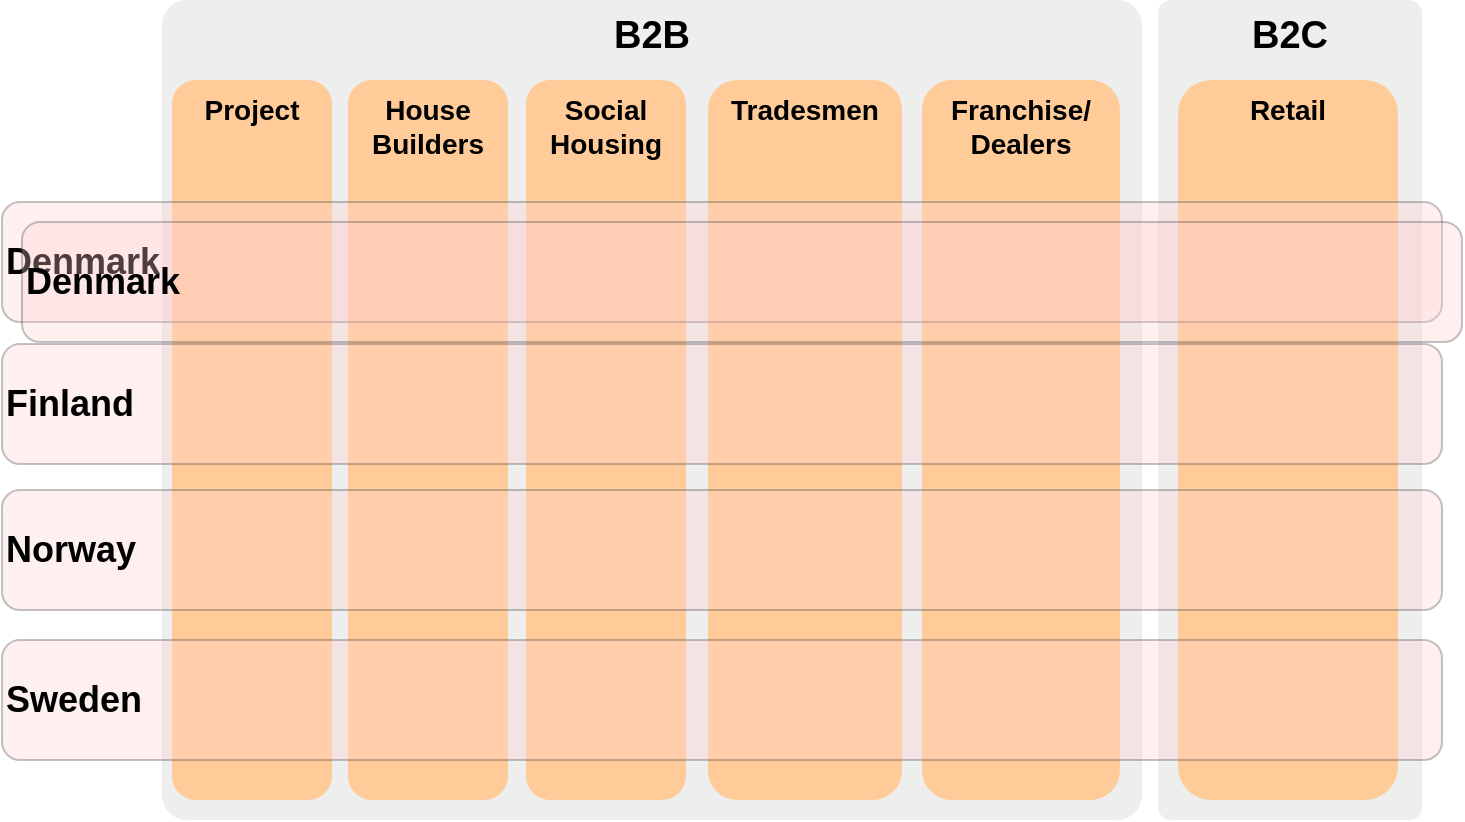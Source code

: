 <mxfile version="12.3.3" type="github" pages="6">
  <diagram id="ZAqHVKBO3mxk9_R7XnRH" name="Segments by Country">
    <mxGraphModel dx="1449" dy="629" grid="1" gridSize="10" guides="1" tooltips="1" connect="1" arrows="1" fold="1" page="1" pageScale="1" pageWidth="827" pageHeight="1169" math="0" shadow="0">
      <root>
        <mxCell id="0"/>
        <mxCell id="1" parent="0"/>
        <mxCell id="C-BNwN-aX1knpNmEbtPw-8" value="&lt;b&gt;&lt;font style=&quot;font-size: 19px&quot;&gt;B2C&lt;/font&gt;&lt;/b&gt;" style="rounded=1;whiteSpace=wrap;html=1;verticalAlign=top;fillColor=#eeeeee;strokeColor=none;glass=0;comic=0;perimeterSpacing=3;arcSize=5;" parent="1" vertex="1">
          <mxGeometry x="578" y="40" width="132" height="410" as="geometry"/>
        </mxCell>
        <mxCell id="h3p3pEocYEC31KhZvrrD-1" value="&lt;b&gt;&lt;font style=&quot;font-size: 19px&quot;&gt;B2B&lt;/font&gt;&lt;/b&gt;" style="rounded=1;whiteSpace=wrap;html=1;verticalAlign=top;fillColor=#eeeeee;strokeColor=none;glass=0;comic=0;perimeterSpacing=3;arcSize=3;" parent="1" vertex="1">
          <mxGeometry x="80" y="40" width="490" height="410" as="geometry"/>
        </mxCell>
        <mxCell id="h3p3pEocYEC31KhZvrrD-3" value="&lt;font style=&quot;font-size: 14px&quot;&gt;Project&lt;/font&gt;" style="rounded=1;whiteSpace=wrap;html=1;fillColor=#ffcc99;strokeColor=none;verticalAlign=top;fontStyle=1" parent="1" vertex="1">
          <mxGeometry x="85" y="80" width="80" height="360" as="geometry"/>
        </mxCell>
        <mxCell id="C-BNwN-aX1knpNmEbtPw-9" value="&lt;font style=&quot;font-size: 14px&quot;&gt;House Builders&lt;/font&gt;" style="rounded=1;whiteSpace=wrap;html=1;fillColor=#ffcc99;strokeColor=none;verticalAlign=top;fontStyle=1" parent="1" vertex="1">
          <mxGeometry x="173" y="80" width="80" height="360" as="geometry"/>
        </mxCell>
        <mxCell id="C-BNwN-aX1knpNmEbtPw-10" value="&lt;font style=&quot;font-size: 14px&quot;&gt;Social Housing&lt;/font&gt;" style="rounded=1;whiteSpace=wrap;html=1;fillColor=#ffcc99;strokeColor=none;verticalAlign=top;fontStyle=1" parent="1" vertex="1">
          <mxGeometry x="262" y="80" width="80" height="360" as="geometry"/>
        </mxCell>
        <mxCell id="C-BNwN-aX1knpNmEbtPw-11" value="&lt;font style=&quot;font-size: 14px&quot;&gt;Tradesmen&lt;/font&gt;" style="rounded=1;whiteSpace=wrap;html=1;fillColor=#ffcc99;strokeColor=none;verticalAlign=top;fontStyle=1" parent="1" vertex="1">
          <mxGeometry x="353" y="80" width="97" height="360" as="geometry"/>
        </mxCell>
        <mxCell id="C-BNwN-aX1knpNmEbtPw-12" value="&lt;font style=&quot;font-size: 14px&quot;&gt;Franchise/&lt;br&gt;Dealers&lt;br&gt;&lt;/font&gt;" style="rounded=1;whiteSpace=wrap;html=1;fillColor=#ffcc99;strokeColor=none;verticalAlign=top;fontStyle=1" parent="1" vertex="1">
          <mxGeometry x="460" y="80" width="99" height="360" as="geometry"/>
        </mxCell>
        <mxCell id="C-BNwN-aX1knpNmEbtPw-13" value="&lt;font style=&quot;font-size: 14px&quot;&gt;Retail&lt;/font&gt;" style="rounded=1;whiteSpace=wrap;html=1;fillColor=#ffcc99;strokeColor=none;verticalAlign=top;fontStyle=1" parent="1" vertex="1">
          <mxGeometry x="588" y="80" width="110" height="360" as="geometry"/>
        </mxCell>
        <mxCell id="C-BNwN-aX1knpNmEbtPw-3" value="&lt;font style=&quot;font-size: 18px&quot;&gt;Denmark&lt;/font&gt;" style="rounded=1;whiteSpace=wrap;html=1;align=left;fillColor=#ffcccc;strokeColor=#36393d;opacity=30;fontStyle=1" parent="1" vertex="1">
          <mxGeometry y="141" width="720" height="60" as="geometry"/>
        </mxCell>
        <mxCell id="C-BNwN-aX1knpNmEbtPw-14" value="&lt;font style=&quot;font-size: 18px&quot;&gt;Finland&lt;/font&gt;" style="rounded=1;whiteSpace=wrap;html=1;align=left;fillColor=#ffcccc;strokeColor=#36393d;opacity=30;fontStyle=1" parent="1" vertex="1">
          <mxGeometry y="212" width="720" height="60" as="geometry"/>
        </mxCell>
        <mxCell id="C-BNwN-aX1knpNmEbtPw-15" value="&lt;font style=&quot;font-size: 18px&quot;&gt;Norway&lt;/font&gt;" style="rounded=1;whiteSpace=wrap;html=1;align=left;fillColor=#ffcccc;strokeColor=#36393d;opacity=30;fontStyle=1" parent="1" vertex="1">
          <mxGeometry y="285" width="720" height="60" as="geometry"/>
        </mxCell>
        <mxCell id="C-BNwN-aX1knpNmEbtPw-16" value="&lt;font style=&quot;font-size: 18px&quot;&gt;Sweden&lt;/font&gt;" style="rounded=1;whiteSpace=wrap;html=1;align=left;fillColor=#ffcccc;strokeColor=#36393d;opacity=30;fontStyle=1" parent="1" vertex="1">
          <mxGeometry y="360" width="720" height="60" as="geometry"/>
        </mxCell>
        <mxCell id="C-BNwN-aX1knpNmEbtPw-20" value="" style="shape=image;html=1;verticalAlign=top;verticalLabelPosition=bottom;labelBackgroundColor=#ffffff;imageAspect=0;aspect=fixed;image=https://cdn0.iconfinder.com/data/icons/free-daily-icon-set/512/Tick-128.png;glass=0;comic=0;opacity=70;align=left;" parent="1" vertex="1">
          <mxGeometry x="99.5" y="144.5" width="51" height="51" as="geometry"/>
        </mxCell>
        <mxCell id="C-BNwN-aX1knpNmEbtPw-21" value="" style="shape=image;html=1;verticalAlign=top;verticalLabelPosition=bottom;labelBackgroundColor=#ffffff;imageAspect=0;aspect=fixed;image=https://cdn0.iconfinder.com/data/icons/free-daily-icon-set/512/Tick-128.png;glass=0;comic=0;opacity=70;align=left;" parent="1" vertex="1">
          <mxGeometry x="187" y="144.5" width="51" height="51" as="geometry"/>
        </mxCell>
        <mxCell id="C-BNwN-aX1knpNmEbtPw-22" value="" style="shape=image;html=1;verticalAlign=top;verticalLabelPosition=bottom;labelBackgroundColor=#ffffff;imageAspect=0;aspect=fixed;image=https://cdn0.iconfinder.com/data/icons/free-daily-icon-set/512/Tick-128.png;glass=0;comic=0;opacity=70;align=left;" parent="1" vertex="1">
          <mxGeometry x="276.5" y="144.5" width="51" height="51" as="geometry"/>
        </mxCell>
        <mxCell id="C-BNwN-aX1knpNmEbtPw-23" value="" style="shape=image;html=1;verticalAlign=top;verticalLabelPosition=bottom;labelBackgroundColor=#ffffff;imageAspect=0;aspect=fixed;image=https://cdn0.iconfinder.com/data/icons/free-daily-icon-set/512/Tick-128.png;glass=0;comic=0;opacity=70;align=left;" parent="1" vertex="1">
          <mxGeometry x="372.5" y="144.5" width="51" height="51" as="geometry"/>
        </mxCell>
        <mxCell id="C-BNwN-aX1knpNmEbtPw-24" value="" style="shape=image;html=1;verticalAlign=top;verticalLabelPosition=bottom;labelBackgroundColor=#ffffff;imageAspect=0;aspect=fixed;image=https://cdn0.iconfinder.com/data/icons/free-daily-icon-set/512/Tick-128.png;glass=0;comic=0;opacity=70;align=left;" parent="1" vertex="1">
          <mxGeometry x="478.5" y="144.5" width="51" height="51" as="geometry"/>
        </mxCell>
        <mxCell id="C-BNwN-aX1knpNmEbtPw-25" value="" style="shape=image;html=1;verticalAlign=top;verticalLabelPosition=bottom;labelBackgroundColor=#ffffff;imageAspect=0;aspect=fixed;image=https://cdn0.iconfinder.com/data/icons/free-daily-icon-set/512/Tick-128.png;glass=0;comic=0;opacity=70;align=left;" parent="1" vertex="1">
          <mxGeometry x="617.5" y="144.5" width="51" height="51" as="geometry"/>
        </mxCell>
        <mxCell id="C-BNwN-aX1knpNmEbtPw-27" value="" style="shape=image;html=1;verticalAlign=top;verticalLabelPosition=bottom;labelBackgroundColor=#ffffff;imageAspect=0;aspect=fixed;image=https://cdn0.iconfinder.com/data/icons/free-daily-icon-set/512/Tick-128.png;glass=0;comic=0;opacity=70;align=left;" parent="1" vertex="1">
          <mxGeometry x="99.5" y="215" width="51" height="51" as="geometry"/>
        </mxCell>
        <mxCell id="C-BNwN-aX1knpNmEbtPw-33" value="" style="shape=image;html=1;verticalAlign=top;verticalLabelPosition=bottom;labelBackgroundColor=#ffffff;imageAspect=0;aspect=fixed;image=https://cdn0.iconfinder.com/data/icons/feather/96/circle-cross-128.png;glass=0;comic=0;opacity=70;align=left;" parent="1" vertex="1">
          <mxGeometry x="277.5" y="288.5" width="49" height="49" as="geometry"/>
        </mxCell>
        <mxCell id="C-BNwN-aX1knpNmEbtPw-34" value="" style="shape=image;html=1;verticalAlign=top;verticalLabelPosition=bottom;labelBackgroundColor=#ffffff;imageAspect=0;aspect=fixed;image=https://cdn0.iconfinder.com/data/icons/feather/96/circle-cross-128.png;glass=0;comic=0;opacity=70;align=left;" parent="1" vertex="1">
          <mxGeometry x="373.5" y="288.5" width="49" height="49" as="geometry"/>
        </mxCell>
        <mxCell id="C-BNwN-aX1knpNmEbtPw-35" value="" style="shape=image;html=1;verticalAlign=top;verticalLabelPosition=bottom;labelBackgroundColor=#ffffff;imageAspect=0;aspect=fixed;image=https://cdn0.iconfinder.com/data/icons/free-daily-icon-set/512/Tick-128.png;glass=0;comic=0;opacity=70;align=left;" parent="1" vertex="1">
          <mxGeometry x="478.5" y="287.5" width="51" height="51" as="geometry"/>
        </mxCell>
        <mxCell id="C-BNwN-aX1knpNmEbtPw-36" value="" style="shape=image;html=1;verticalAlign=top;verticalLabelPosition=bottom;labelBackgroundColor=#ffffff;imageAspect=0;aspect=fixed;image=https://cdn0.iconfinder.com/data/icons/feather/96/circle-cross-128.png;glass=0;comic=0;opacity=70;align=left;" parent="1" vertex="1">
          <mxGeometry x="618.5" y="288.5" width="49" height="49" as="geometry"/>
        </mxCell>
        <mxCell id="C-BNwN-aX1knpNmEbtPw-37" value="" style="shape=image;html=1;verticalAlign=top;verticalLabelPosition=bottom;labelBackgroundColor=#ffffff;imageAspect=0;aspect=fixed;image=https://cdn0.iconfinder.com/data/icons/free-daily-icon-set/512/Tick-128.png;glass=0;comic=0;opacity=70;align=left;" parent="1" vertex="1">
          <mxGeometry x="99.5" y="369" width="51" height="51" as="geometry"/>
        </mxCell>
        <mxCell id="C-BNwN-aX1knpNmEbtPw-38" value="" style="shape=image;html=1;verticalAlign=top;verticalLabelPosition=bottom;labelBackgroundColor=#ffffff;imageAspect=0;aspect=fixed;image=https://cdn0.iconfinder.com/data/icons/free-daily-icon-set/512/Tick-128.png;glass=0;comic=0;opacity=70;align=left;" parent="1" vertex="1">
          <mxGeometry x="187" y="369" width="51" height="51" as="geometry"/>
        </mxCell>
        <mxCell id="C-BNwN-aX1knpNmEbtPw-40" value="" style="shape=image;html=1;verticalAlign=top;verticalLabelPosition=bottom;labelBackgroundColor=#ffffff;imageAspect=0;aspect=fixed;image=https://cdn0.iconfinder.com/data/icons/feather/96/circle-cross-128.png;glass=0;comic=0;opacity=70;align=left;" parent="1" vertex="1">
          <mxGeometry x="277.5" y="370" width="49" height="49" as="geometry"/>
        </mxCell>
        <mxCell id="C-BNwN-aX1knpNmEbtPw-42" value="" style="shape=image;html=1;verticalAlign=top;verticalLabelPosition=bottom;labelBackgroundColor=#ffffff;imageAspect=0;aspect=fixed;image=https://cdn0.iconfinder.com/data/icons/free-daily-icon-set/512/Tick-128.png;glass=0;comic=0;opacity=70;align=left;" parent="1" vertex="1">
          <mxGeometry x="478.5" y="369" width="51" height="51" as="geometry"/>
        </mxCell>
        <mxCell id="C-BNwN-aX1knpNmEbtPw-43" value="" style="shape=image;html=1;verticalAlign=top;verticalLabelPosition=bottom;labelBackgroundColor=#ffffff;imageAspect=0;aspect=fixed;image=https://cdn0.iconfinder.com/data/icons/feather/96/circle-cross-128.png;glass=0;comic=0;opacity=70;align=left;" parent="1" vertex="1">
          <mxGeometry x="618.5" y="370" width="49" height="49" as="geometry"/>
        </mxCell>
        <mxCell id="5LenzFSkKdElUdlF8JKO-1" value="" style="shape=image;html=1;verticalAlign=top;verticalLabelPosition=bottom;labelBackgroundColor=#ffffff;imageAspect=0;aspect=fixed;image=https://cdn0.iconfinder.com/data/icons/free-daily-icon-set/512/Tick-128.png;glass=0;comic=0;opacity=70;align=left;" parent="1" vertex="1">
          <mxGeometry x="372.5" y="369" width="51" height="51" as="geometry"/>
        </mxCell>
        <mxCell id="AWYyIcOw-wR34jWp_eGs-1" value="" style="shape=image;html=1;verticalAlign=top;verticalLabelPosition=bottom;labelBackgroundColor=#ffffff;imageAspect=0;aspect=fixed;image=https://cdn0.iconfinder.com/data/icons/feather/96/circle-cross-128.png;glass=0;comic=0;opacity=70;align=left;" parent="1" vertex="1">
          <mxGeometry x="187" y="290.5" width="49" height="49" as="geometry"/>
        </mxCell>
        <mxCell id="AWYyIcOw-wR34jWp_eGs-2" value="" style="shape=image;html=1;verticalAlign=top;verticalLabelPosition=bottom;labelBackgroundColor=#ffffff;imageAspect=0;aspect=fixed;image=https://cdn0.iconfinder.com/data/icons/feather/96/circle-cross-128.png;glass=0;comic=0;opacity=70;align=left;" parent="1" vertex="1">
          <mxGeometry x="99.5" y="288.5" width="49" height="49" as="geometry"/>
        </mxCell>
        <mxCell id="T1M9CIDYmbbRIdoEwLEd-1" value="" style="shape=image;html=1;verticalAlign=top;verticalLabelPosition=bottom;labelBackgroundColor=#ffffff;imageAspect=0;aspect=fixed;image=https://cdn0.iconfinder.com/data/icons/free-daily-icon-set/512/Tick-128.png;glass=0;comic=0;opacity=70;align=left;" parent="1" vertex="1">
          <mxGeometry x="187" y="215" width="51" height="51" as="geometry"/>
        </mxCell>
        <mxCell id="T1M9CIDYmbbRIdoEwLEd-2" value="" style="shape=image;html=1;verticalAlign=top;verticalLabelPosition=bottom;labelBackgroundColor=#ffffff;imageAspect=0;aspect=fixed;image=https://cdn0.iconfinder.com/data/icons/free-daily-icon-set/512/Tick-128.png;glass=0;comic=0;opacity=70;align=left;" parent="1" vertex="1">
          <mxGeometry x="274" y="215" width="51" height="51" as="geometry"/>
        </mxCell>
        <mxCell id="T1M9CIDYmbbRIdoEwLEd-3" value="" style="shape=image;html=1;verticalAlign=top;verticalLabelPosition=bottom;labelBackgroundColor=#ffffff;imageAspect=0;aspect=fixed;image=https://cdn0.iconfinder.com/data/icons/free-daily-icon-set/512/Tick-128.png;glass=0;comic=0;opacity=70;align=left;" parent="1" vertex="1">
          <mxGeometry x="373.5" y="215" width="51" height="51" as="geometry"/>
        </mxCell>
        <mxCell id="T1M9CIDYmbbRIdoEwLEd-4" value="" style="shape=image;html=1;verticalAlign=top;verticalLabelPosition=bottom;labelBackgroundColor=#ffffff;imageAspect=0;aspect=fixed;image=https://cdn0.iconfinder.com/data/icons/free-daily-icon-set/512/Tick-128.png;glass=0;comic=0;opacity=70;align=left;" parent="1" vertex="1">
          <mxGeometry x="478.5" y="215" width="51" height="51" as="geometry"/>
        </mxCell>
        <mxCell id="T1M9CIDYmbbRIdoEwLEd-5" value="" style="shape=image;html=1;verticalAlign=top;verticalLabelPosition=bottom;labelBackgroundColor=#ffffff;imageAspect=0;aspect=fixed;image=https://cdn0.iconfinder.com/data/icons/feather/96/circle-cross-128.png;glass=0;comic=0;opacity=70;align=left;" parent="1" vertex="1">
          <mxGeometry x="617.5" y="220.5" width="49" height="49" as="geometry"/>
        </mxCell>
        <mxCell id="oYhxNErCNVZNMZEcpM3x-1" value="&lt;font style=&quot;font-size: 18px&quot;&gt;Denmark&lt;/font&gt;" style="rounded=1;whiteSpace=wrap;html=1;align=left;fillColor=#ffcccc;strokeColor=#36393d;opacity=30;fontStyle=1" vertex="1" parent="1">
          <mxGeometry x="10" y="151" width="720" height="60" as="geometry"/>
        </mxCell>
      </root>
    </mxGraphModel>
  </diagram>
  <diagram name="Segments Sweden Start" id="Mj_kJf1Mj7Kjcx8gMgXE">
    <mxGraphModel dx="1449" dy="629" grid="1" gridSize="10" guides="1" tooltips="1" connect="1" arrows="1" fold="1" page="1" pageScale="1" pageWidth="827" pageHeight="1169" math="0" shadow="0">
      <root>
        <mxCell id="Bn4nens0UOqksBhGr8v3-0"/>
        <mxCell id="Bn4nens0UOqksBhGr8v3-1" parent="Bn4nens0UOqksBhGr8v3-0"/>
        <mxCell id="Bn4nens0UOqksBhGr8v3-42" value="&lt;b&gt;&lt;font style=&quot;font-size: 19px&quot;&gt;B2C&lt;/font&gt;&lt;/b&gt;" style="rounded=1;whiteSpace=wrap;html=1;verticalAlign=top;fillColor=#eeeeee;strokeColor=none;glass=0;comic=0;perimeterSpacing=3;arcSize=3;" parent="Bn4nens0UOqksBhGr8v3-1" vertex="1">
          <mxGeometry x="455" width="130" height="230" as="geometry"/>
        </mxCell>
        <mxCell id="Bn4nens0UOqksBhGr8v3-3" value="&lt;b&gt;&lt;font style=&quot;font-size: 19px&quot;&gt;B2B&lt;/font&gt;&lt;/b&gt;" style="rounded=1;whiteSpace=wrap;html=1;verticalAlign=top;fillColor=#eeeeee;strokeColor=none;glass=0;comic=0;perimeterSpacing=3;arcSize=3;" parent="Bn4nens0UOqksBhGr8v3-1" vertex="1">
          <mxGeometry x="78" width="367" height="230" as="geometry"/>
        </mxCell>
        <mxCell id="Bn4nens0UOqksBhGr8v3-8" value="&lt;font style=&quot;font-size: 14px&quot;&gt;Franchise/&lt;br&gt;Dealers&lt;br&gt;&lt;/font&gt;" style="rounded=1;whiteSpace=wrap;html=1;fillColor=#ffcc99;strokeColor=none;verticalAlign=top;fontStyle=1;arcSize=7;" parent="Bn4nens0UOqksBhGr8v3-1" vertex="1">
          <mxGeometry x="180" y="40" width="245" height="180" as="geometry"/>
        </mxCell>
        <mxCell id="Bn4nens0UOqksBhGr8v3-41" value="&lt;font style=&quot;font-size: 14px&quot;&gt;Project&lt;/font&gt;" style="rounded=1;whiteSpace=wrap;html=1;fillColor=#ffcc99;strokeColor=#000000;verticalAlign=top;fontStyle=1" parent="Bn4nens0UOqksBhGr8v3-1" vertex="1">
          <mxGeometry x="190" y="100" width="105" height="100" as="geometry"/>
        </mxCell>
        <mxCell id="Bn4nens0UOqksBhGr8v3-7" value="&lt;font style=&quot;font-size: 14px&quot;&gt;Retail&lt;/font&gt;" style="rounded=1;whiteSpace=wrap;html=1;fillColor=#ffcc99;strokeColor=none;verticalAlign=top;fontStyle=1" parent="Bn4nens0UOqksBhGr8v3-1" vertex="1">
          <mxGeometry x="472" y="40" width="97" height="180" as="geometry"/>
        </mxCell>
        <mxCell id="Bn4nens0UOqksBhGr8v3-9" value="&lt;font style=&quot;font-size: 14px&quot;&gt;Retail&lt;/font&gt;" style="rounded=1;whiteSpace=wrap;html=1;fillColor=#ffcc99;strokeColor=#000000;verticalAlign=top;fontStyle=1" parent="Bn4nens0UOqksBhGr8v3-1" vertex="1">
          <mxGeometry x="310" y="100" width="105" height="100" as="geometry"/>
        </mxCell>
        <mxCell id="Bn4nens0UOqksBhGr8v3-13" value="&lt;font style=&quot;font-size: 18px&quot;&gt;Sweden&lt;/font&gt;" style="rounded=1;whiteSpace=wrap;html=1;align=left;fillColor=#ffcccc;strokeColor=#36393d;opacity=30;fontStyle=1" parent="Bn4nens0UOqksBhGr8v3-1" vertex="1">
          <mxGeometry x="5" y="130" width="600" height="60" as="geometry"/>
        </mxCell>
        <mxCell id="Bn4nens0UOqksBhGr8v3-30" value="" style="shape=image;html=1;verticalAlign=top;verticalLabelPosition=bottom;labelBackgroundColor=#ffffff;imageAspect=0;aspect=fixed;image=https://cdn0.iconfinder.com/data/icons/free-daily-icon-set/512/Tick-128.png;glass=0;comic=0;opacity=70;align=left;" parent="Bn4nens0UOqksBhGr8v3-1" vertex="1">
          <mxGeometry x="98.5" y="139" width="51" height="51" as="geometry"/>
        </mxCell>
        <mxCell id="Bn4nens0UOqksBhGr8v3-31" value="" style="shape=image;html=1;verticalAlign=top;verticalLabelPosition=bottom;labelBackgroundColor=#ffffff;imageAspect=0;aspect=fixed;image=https://cdn0.iconfinder.com/data/icons/free-daily-icon-set/512/Tick-128.png;glass=0;comic=0;opacity=70;align=left;" parent="Bn4nens0UOqksBhGr8v3-1" vertex="1">
          <mxGeometry x="215" y="139" width="51" height="51" as="geometry"/>
        </mxCell>
        <mxCell id="piebpj3bdkJP3-VJSoIh-0" value="" style="shape=image;html=1;verticalAlign=top;verticalLabelPosition=bottom;labelBackgroundColor=#ffffff;imageAspect=0;aspect=fixed;image=https://cdn0.iconfinder.com/data/icons/feather/96/circle-cross-128.png;glass=0;comic=0;opacity=70;align=left;" parent="Bn4nens0UOqksBhGr8v3-1" vertex="1">
          <mxGeometry x="495" y="135.5" width="49" height="49" as="geometry"/>
        </mxCell>
        <mxCell id="piebpj3bdkJP3-VJSoIh-1" value="" style="shape=image;html=1;verticalAlign=top;verticalLabelPosition=bottom;labelBackgroundColor=#ffffff;imageAspect=0;aspect=fixed;image=https://cdn0.iconfinder.com/data/icons/free-daily-icon-set/512/Tick-128.png;glass=0;comic=0;opacity=70;align=left;" parent="Bn4nens0UOqksBhGr8v3-1" vertex="1">
          <mxGeometry x="335" y="135.5" width="51" height="51" as="geometry"/>
        </mxCell>
      </root>
    </mxGraphModel>
  </diagram>
  <diagram name="Theory" id="wJTO4up4Hyez7FRCAvVb">
    <mxGraphModel dx="2276" dy="629" grid="1" gridSize="10" guides="1" tooltips="1" connect="1" arrows="1" fold="1" page="1" pageScale="1" pageWidth="827" pageHeight="1169" math="0" shadow="0">
      <root>
        <mxCell id="MrvMWY2JMyBzXOgHJUQy-0"/>
        <mxCell id="MrvMWY2JMyBzXOgHJUQy-1" parent="MrvMWY2JMyBzXOgHJUQy-0"/>
        <mxCell id="MrvMWY2JMyBzXOgHJUQy-2" value="&lt;font style=&quot;font-size: 14px&quot;&gt;Drawing Tool&lt;/font&gt;" style="rounded=1;whiteSpace=wrap;html=1;fillColor=#ffcc99;strokeColor=none;verticalAlign=top;fontStyle=1" vertex="1" parent="MrvMWY2JMyBzXOgHJUQy-1">
          <mxGeometry x="340" y="120" width="250" height="190" as="geometry"/>
        </mxCell>
        <mxCell id="MrvMWY2JMyBzXOgHJUQy-3" value="&lt;font style=&quot;font-size: 14px&quot;&gt;CRM&lt;/font&gt;" style="rounded=1;whiteSpace=wrap;html=1;fillColor=#ffcc99;strokeColor=none;verticalAlign=top;fontStyle=1" vertex="1" parent="MrvMWY2JMyBzXOgHJUQy-1">
          <mxGeometry x="70" y="120" width="250" height="250" as="geometry"/>
        </mxCell>
        <mxCell id="MrvMWY2JMyBzXOgHJUQy-4" value="&lt;font style=&quot;font-size: 14px&quot;&gt;Sales System&lt;/font&gt;" style="rounded=1;whiteSpace=wrap;html=1;fillColor=#ffcc99;strokeColor=none;verticalAlign=top;fontStyle=1" vertex="1" parent="MrvMWY2JMyBzXOgHJUQy-1">
          <mxGeometry x="620" y="120" width="250" height="440" as="geometry"/>
        </mxCell>
        <mxCell id="MrvMWY2JMyBzXOgHJUQy-5" style="edgeStyle=orthogonalEdgeStyle;rounded=0;orthogonalLoop=1;jettySize=auto;html=1;exitX=0.5;exitY=1;exitDx=0;exitDy=0;entryX=0.5;entryY=0;entryDx=0;entryDy=0;" edge="1" parent="MrvMWY2JMyBzXOgHJUQy-1" source="MrvMWY2JMyBzXOgHJUQy-6" target="MrvMWY2JMyBzXOgHJUQy-8">
          <mxGeometry relative="1" as="geometry"/>
        </mxCell>
        <mxCell id="MrvMWY2JMyBzXOgHJUQy-6" value="Lead" style="rounded=1;whiteSpace=wrap;html=1;" vertex="1" parent="MrvMWY2JMyBzXOgHJUQy-1">
          <mxGeometry x="150" y="160" width="90" height="50" as="geometry"/>
        </mxCell>
        <mxCell id="MrvMWY2JMyBzXOgHJUQy-7" style="edgeStyle=orthogonalEdgeStyle;rounded=0;orthogonalLoop=1;jettySize=auto;html=1;exitX=1;exitY=0.5;exitDx=0;exitDy=0;" edge="1" parent="MrvMWY2JMyBzXOgHJUQy-1" source="MrvMWY2JMyBzXOgHJUQy-8" target="MrvMWY2JMyBzXOgHJUQy-19">
          <mxGeometry relative="1" as="geometry"/>
        </mxCell>
        <mxCell id="MrvMWY2JMyBzXOgHJUQy-8" value="Opportunity" style="rounded=1;whiteSpace=wrap;html=1;" vertex="1" parent="MrvMWY2JMyBzXOgHJUQy-1">
          <mxGeometry x="150" y="230" width="90" height="50" as="geometry"/>
        </mxCell>
        <mxCell id="MrvMWY2JMyBzXOgHJUQy-9" style="edgeStyle=orthogonalEdgeStyle;rounded=0;orthogonalLoop=1;jettySize=auto;html=1;exitX=0.5;exitY=1;exitDx=0;exitDy=0;entryX=0.5;entryY=0;entryDx=0;entryDy=0;" edge="1" parent="MrvMWY2JMyBzXOgHJUQy-1" source="MrvMWY2JMyBzXOgHJUQy-10" target="MrvMWY2JMyBzXOgHJUQy-14">
          <mxGeometry relative="1" as="geometry"/>
        </mxCell>
        <mxCell id="MrvMWY2JMyBzXOgHJUQy-10" value="Quote" style="rounded=1;whiteSpace=wrap;html=1;" vertex="1" parent="MrvMWY2JMyBzXOgHJUQy-1">
          <mxGeometry x="700" y="230" width="90" height="50" as="geometry"/>
        </mxCell>
        <mxCell id="MrvMWY2JMyBzXOgHJUQy-11" style="edgeStyle=orthogonalEdgeStyle;rounded=0;orthogonalLoop=1;jettySize=auto;html=1;exitX=0.875;exitY=0.5;exitDx=0;exitDy=0;exitPerimeter=0;" edge="1" parent="MrvMWY2JMyBzXOgHJUQy-1" source="MrvMWY2JMyBzXOgHJUQy-12" target="MrvMWY2JMyBzXOgHJUQy-6">
          <mxGeometry relative="1" as="geometry"/>
        </mxCell>
        <mxCell id="MrvMWY2JMyBzXOgHJUQy-12" value="Lead Management/Generation" style="ellipse;shape=cloud;whiteSpace=wrap;html=1;" vertex="1" parent="MrvMWY2JMyBzXOgHJUQy-1">
          <mxGeometry x="-220" y="95" width="210" height="180" as="geometry"/>
        </mxCell>
        <mxCell id="MrvMWY2JMyBzXOgHJUQy-13" style="edgeStyle=orthogonalEdgeStyle;rounded=0;orthogonalLoop=1;jettySize=auto;html=1;exitX=0.5;exitY=1;exitDx=0;exitDy=0;entryX=0.5;entryY=0;entryDx=0;entryDy=0;" edge="1" parent="MrvMWY2JMyBzXOgHJUQy-1" source="MrvMWY2JMyBzXOgHJUQy-14" target="MrvMWY2JMyBzXOgHJUQy-16">
          <mxGeometry relative="1" as="geometry"/>
        </mxCell>
        <mxCell id="MrvMWY2JMyBzXOgHJUQy-14" value="Order" style="rounded=1;whiteSpace=wrap;html=1;" vertex="1" parent="MrvMWY2JMyBzXOgHJUQy-1">
          <mxGeometry x="700" y="310" width="90" height="50" as="geometry"/>
        </mxCell>
        <mxCell id="MrvMWY2JMyBzXOgHJUQy-15" style="edgeStyle=orthogonalEdgeStyle;rounded=0;orthogonalLoop=1;jettySize=auto;html=1;exitX=0.5;exitY=1;exitDx=0;exitDy=0;entryX=0.5;entryY=0;entryDx=0;entryDy=0;" edge="1" parent="MrvMWY2JMyBzXOgHJUQy-1" source="MrvMWY2JMyBzXOgHJUQy-16" target="MrvMWY2JMyBzXOgHJUQy-17">
          <mxGeometry relative="1" as="geometry"/>
        </mxCell>
        <mxCell id="MrvMWY2JMyBzXOgHJUQy-16" value="Delivery" style="rounded=1;whiteSpace=wrap;html=1;" vertex="1" parent="MrvMWY2JMyBzXOgHJUQy-1">
          <mxGeometry x="700" y="385" width="90" height="50" as="geometry"/>
        </mxCell>
        <mxCell id="MrvMWY2JMyBzXOgHJUQy-17" value="Billing" style="rounded=1;whiteSpace=wrap;html=1;" vertex="1" parent="MrvMWY2JMyBzXOgHJUQy-1">
          <mxGeometry x="700" y="470" width="90" height="50" as="geometry"/>
        </mxCell>
        <mxCell id="MrvMWY2JMyBzXOgHJUQy-18" style="edgeStyle=orthogonalEdgeStyle;rounded=0;orthogonalLoop=1;jettySize=auto;html=1;exitX=1;exitY=0.5;exitDx=0;exitDy=0;" edge="1" parent="MrvMWY2JMyBzXOgHJUQy-1" source="MrvMWY2JMyBzXOgHJUQy-19" target="MrvMWY2JMyBzXOgHJUQy-10">
          <mxGeometry relative="1" as="geometry"/>
        </mxCell>
        <mxCell id="MrvMWY2JMyBzXOgHJUQy-19" value="Design" style="rounded=1;whiteSpace=wrap;html=1;" vertex="1" parent="MrvMWY2JMyBzXOgHJUQy-1">
          <mxGeometry x="413" y="230" width="90" height="50" as="geometry"/>
        </mxCell>
        <mxCell id="MKrHoNmFXCQouk_lEFyb-0" value="Activities" style="rounded=1;whiteSpace=wrap;html=1;" vertex="1" parent="MrvMWY2JMyBzXOgHJUQy-1">
          <mxGeometry x="150" y="300" width="90" height="50" as="geometry"/>
        </mxCell>
        <mxCell id="bFcVwEjVqliEEvlSjxiB-1" style="edgeStyle=orthogonalEdgeStyle;rounded=0;orthogonalLoop=1;jettySize=auto;html=1;exitX=0.5;exitY=0.5;exitDx=0;exitDy=0;exitPerimeter=0;entryX=0.095;entryY=0.361;entryDx=0;entryDy=0;entryPerimeter=0;" edge="1" parent="MrvMWY2JMyBzXOgHJUQy-1" source="bFcVwEjVqliEEvlSjxiB-0" target="MrvMWY2JMyBzXOgHJUQy-12">
          <mxGeometry relative="1" as="geometry"/>
        </mxCell>
        <mxCell id="bFcVwEjVqliEEvlSjxiB-0" value="Customers" style="shape=umlActor;verticalLabelPosition=bottom;labelBackgroundColor=#ffffff;verticalAlign=top;html=1;outlineConnect=0;" vertex="1" parent="MrvMWY2JMyBzXOgHJUQy-1">
          <mxGeometry x="-290" y="130" width="30" height="60" as="geometry"/>
        </mxCell>
      </root>
    </mxGraphModel>
  </diagram>
  <diagram id="WCWmVeU0zH0m-yQPo__1" name="Reality">
    <mxGraphModel dx="2276" dy="629" grid="1" gridSize="10" guides="1" tooltips="1" connect="1" arrows="1" fold="1" page="1" pageScale="1" pageWidth="827" pageHeight="1169" math="0" shadow="0">
      <root>
        <mxCell id="XfzgjiFpk3O05pGxmhPy-0"/>
        <mxCell id="XfzgjiFpk3O05pGxmhPy-1" parent="XfzgjiFpk3O05pGxmhPy-0"/>
        <mxCell id="H4a--is-WpSIMLvpy82j-7" value="&lt;font style=&quot;font-size: 14px&quot;&gt;Drawing Tool&lt;/font&gt;" style="rounded=1;whiteSpace=wrap;html=1;fillColor=#ffcc99;strokeColor=none;verticalAlign=top;fontStyle=1" vertex="1" parent="XfzgjiFpk3O05pGxmhPy-1">
          <mxGeometry x="340" y="190" width="250" height="120" as="geometry"/>
        </mxCell>
        <mxCell id="TgNjuAVOw8jTtcgtINZC-0" value="&lt;font style=&quot;font-size: 14px&quot;&gt;CRM&lt;/font&gt;" style="rounded=1;whiteSpace=wrap;html=1;fillColor=#ffcc99;strokeColor=none;verticalAlign=top;fontStyle=1" vertex="1" parent="XfzgjiFpk3O05pGxmhPy-1">
          <mxGeometry x="70" y="120" width="250" height="190" as="geometry"/>
        </mxCell>
        <mxCell id="nEhcM6txs1l_1tbyUyTo-1" value="&lt;font style=&quot;font-size: 14px&quot;&gt;Sales System&lt;/font&gt;" style="rounded=1;whiteSpace=wrap;html=1;fillColor=#ffcc99;strokeColor=none;verticalAlign=top;fontStyle=1" vertex="1" parent="XfzgjiFpk3O05pGxmhPy-1">
          <mxGeometry x="620" y="190" width="250" height="370" as="geometry"/>
        </mxCell>
        <mxCell id="H4a--is-WpSIMLvpy82j-10" style="edgeStyle=orthogonalEdgeStyle;rounded=0;orthogonalLoop=1;jettySize=auto;html=1;exitX=0.5;exitY=1;exitDx=0;exitDy=0;entryX=0.5;entryY=0;entryDx=0;entryDy=0;" edge="1" parent="XfzgjiFpk3O05pGxmhPy-1" source="H4a--is-WpSIMLvpy82j-0" target="H4a--is-WpSIMLvpy82j-1">
          <mxGeometry relative="1" as="geometry"/>
        </mxCell>
        <mxCell id="H4a--is-WpSIMLvpy82j-0" value="Lead" style="rounded=1;whiteSpace=wrap;html=1;" vertex="1" parent="XfzgjiFpk3O05pGxmhPy-1">
          <mxGeometry x="150" y="160" width="90" height="50" as="geometry"/>
        </mxCell>
        <mxCell id="H4a--is-WpSIMLvpy82j-11" style="edgeStyle=orthogonalEdgeStyle;rounded=0;orthogonalLoop=1;jettySize=auto;html=1;exitX=1;exitY=0.5;exitDx=0;exitDy=0;" edge="1" parent="XfzgjiFpk3O05pGxmhPy-1" source="H4a--is-WpSIMLvpy82j-1" target="H4a--is-WpSIMLvpy82j-8">
          <mxGeometry relative="1" as="geometry"/>
        </mxCell>
        <mxCell id="H4a--is-WpSIMLvpy82j-1" value="Opportunity" style="rounded=1;whiteSpace=wrap;html=1;" vertex="1" parent="XfzgjiFpk3O05pGxmhPy-1">
          <mxGeometry x="150" y="230" width="90" height="50" as="geometry"/>
        </mxCell>
        <mxCell id="H4a--is-WpSIMLvpy82j-13" style="edgeStyle=orthogonalEdgeStyle;rounded=0;orthogonalLoop=1;jettySize=auto;html=1;exitX=0.5;exitY=1;exitDx=0;exitDy=0;entryX=0.5;entryY=0;entryDx=0;entryDy=0;" edge="1" parent="XfzgjiFpk3O05pGxmhPy-1" source="H4a--is-WpSIMLvpy82j-2" target="H4a--is-WpSIMLvpy82j-4">
          <mxGeometry relative="1" as="geometry"/>
        </mxCell>
        <mxCell id="H4a--is-WpSIMLvpy82j-2" value="Quote" style="rounded=1;whiteSpace=wrap;html=1;" vertex="1" parent="XfzgjiFpk3O05pGxmhPy-1">
          <mxGeometry x="700" y="230" width="90" height="50" as="geometry"/>
        </mxCell>
        <mxCell id="H4a--is-WpSIMLvpy82j-9" style="edgeStyle=orthogonalEdgeStyle;rounded=0;orthogonalLoop=1;jettySize=auto;html=1;exitX=0.875;exitY=0.5;exitDx=0;exitDy=0;exitPerimeter=0;" edge="1" parent="XfzgjiFpk3O05pGxmhPy-1" source="H4a--is-WpSIMLvpy82j-3" target="H4a--is-WpSIMLvpy82j-0">
          <mxGeometry relative="1" as="geometry"/>
        </mxCell>
        <mxCell id="H4a--is-WpSIMLvpy82j-3" value="Web design appointments" style="ellipse;shape=cloud;whiteSpace=wrap;html=1;" vertex="1" parent="XfzgjiFpk3O05pGxmhPy-1">
          <mxGeometry x="-250" y="20" width="210" height="180" as="geometry"/>
        </mxCell>
        <mxCell id="H4a--is-WpSIMLvpy82j-17" style="edgeStyle=orthogonalEdgeStyle;rounded=0;orthogonalLoop=1;jettySize=auto;html=1;exitX=0.5;exitY=1;exitDx=0;exitDy=0;entryX=0.5;entryY=0;entryDx=0;entryDy=0;" edge="1" parent="XfzgjiFpk3O05pGxmhPy-1" source="H4a--is-WpSIMLvpy82j-4" target="H4a--is-WpSIMLvpy82j-5">
          <mxGeometry relative="1" as="geometry"/>
        </mxCell>
        <mxCell id="H4a--is-WpSIMLvpy82j-4" value="Order" style="rounded=1;whiteSpace=wrap;html=1;" vertex="1" parent="XfzgjiFpk3O05pGxmhPy-1">
          <mxGeometry x="700" y="310" width="90" height="50" as="geometry"/>
        </mxCell>
        <mxCell id="H4a--is-WpSIMLvpy82j-19" style="edgeStyle=orthogonalEdgeStyle;rounded=0;orthogonalLoop=1;jettySize=auto;html=1;exitX=0.5;exitY=1;exitDx=0;exitDy=0;entryX=0.5;entryY=0;entryDx=0;entryDy=0;" edge="1" parent="XfzgjiFpk3O05pGxmhPy-1" source="H4a--is-WpSIMLvpy82j-5" target="H4a--is-WpSIMLvpy82j-6">
          <mxGeometry relative="1" as="geometry"/>
        </mxCell>
        <mxCell id="H4a--is-WpSIMLvpy82j-5" value="Delivery" style="rounded=1;whiteSpace=wrap;html=1;" vertex="1" parent="XfzgjiFpk3O05pGxmhPy-1">
          <mxGeometry x="700" y="385" width="90" height="50" as="geometry"/>
        </mxCell>
        <mxCell id="Je52uopV6nOje2dPlr6s-9" style="edgeStyle=orthogonalEdgeStyle;rounded=0;orthogonalLoop=1;jettySize=auto;html=1;exitX=0.5;exitY=1;exitDx=0;exitDy=0;entryX=0.5;entryY=0;entryDx=0;entryDy=0;" edge="1" parent="XfzgjiFpk3O05pGxmhPy-1" source="H4a--is-WpSIMLvpy82j-6" target="Je52uopV6nOje2dPlr6s-8">
          <mxGeometry relative="1" as="geometry"/>
        </mxCell>
        <mxCell id="H4a--is-WpSIMLvpy82j-6" value="Billing" style="rounded=1;whiteSpace=wrap;html=1;" vertex="1" parent="XfzgjiFpk3O05pGxmhPy-1">
          <mxGeometry x="700" y="470" width="90" height="50" as="geometry"/>
        </mxCell>
        <mxCell id="H4a--is-WpSIMLvpy82j-12" style="edgeStyle=orthogonalEdgeStyle;rounded=0;orthogonalLoop=1;jettySize=auto;html=1;exitX=1;exitY=0.5;exitDx=0;exitDy=0;" edge="1" parent="XfzgjiFpk3O05pGxmhPy-1" source="H4a--is-WpSIMLvpy82j-8" target="H4a--is-WpSIMLvpy82j-2">
          <mxGeometry relative="1" as="geometry"/>
        </mxCell>
        <mxCell id="H4a--is-WpSIMLvpy82j-8" value="Design" style="rounded=1;whiteSpace=wrap;html=1;" vertex="1" parent="XfzgjiFpk3O05pGxmhPy-1">
          <mxGeometry x="413" y="230" width="90" height="50" as="geometry"/>
        </mxCell>
        <mxCell id="xs6ePGvoBcH7Nu71eHp--0" value="&lt;font style=&quot;font-size: 14px&quot;&gt;Legacy/Access/Spreadsheets/Google Doc&lt;/font&gt;" style="rounded=1;whiteSpace=wrap;html=1;fillColor=#ffcc99;strokeColor=none;verticalAlign=top;fontStyle=1" vertex="1" parent="XfzgjiFpk3O05pGxmhPy-1">
          <mxGeometry x="25" y="370" width="340" height="235" as="geometry"/>
        </mxCell>
        <mxCell id="xs6ePGvoBcH7Nu71eHp--1" value="Installation" style="rounded=1;whiteSpace=wrap;html=1;" vertex="1" parent="XfzgjiFpk3O05pGxmhPy-1">
          <mxGeometry x="150" y="421" width="90" height="50" as="geometry"/>
        </mxCell>
        <mxCell id="xs6ePGvoBcH7Nu71eHp--2" value="NPS" style="rounded=1;whiteSpace=wrap;html=1;" vertex="1" parent="XfzgjiFpk3O05pGxmhPy-1">
          <mxGeometry x="250" y="431" width="90" height="50" as="geometry"/>
        </mxCell>
        <mxCell id="xs6ePGvoBcH7Nu71eHp--3" value="Payment Reminder Letter" style="rounded=1;whiteSpace=wrap;html=1;" vertex="1" parent="XfzgjiFpk3O05pGxmhPy-1">
          <mxGeometry x="205" y="495" width="90" height="50" as="geometry"/>
        </mxCell>
        <mxCell id="xs6ePGvoBcH7Nu71eHp--4" value="CIS" style="rounded=1;whiteSpace=wrap;html=1;" vertex="1" parent="XfzgjiFpk3O05pGxmhPy-1">
          <mxGeometry x="115" y="456" width="90" height="50" as="geometry"/>
        </mxCell>
        <mxCell id="xs6ePGvoBcH7Nu71eHp--6" value="CID" style="rounded=1;whiteSpace=wrap;html=1;" vertex="1" parent="XfzgjiFpk3O05pGxmhPy-1">
          <mxGeometry x="50" y="506" width="90" height="50" as="geometry"/>
        </mxCell>
        <mxCell id="xs6ePGvoBcH7Nu71eHp--7" value="Google Docs" style="rounded=1;whiteSpace=wrap;html=1;" vertex="1" parent="XfzgjiFpk3O05pGxmhPy-1">
          <mxGeometry x="130" y="541" width="90" height="50" as="geometry"/>
        </mxCell>
        <mxCell id="xs6ePGvoBcH7Nu71eHp--14" value="Replacement Orders" style="rounded=1;whiteSpace=wrap;html=1;" vertex="1" parent="XfzgjiFpk3O05pGxmhPy-1">
          <mxGeometry x="260" y="541" width="90" height="50" as="geometry"/>
        </mxCell>
        <mxCell id="xs6ePGvoBcH7Nu71eHp--17" value="" style="shape=flexArrow;endArrow=classic;html=1;" edge="1" parent="XfzgjiFpk3O05pGxmhPy-1" target="TgNjuAVOw8jTtcgtINZC-0">
          <mxGeometry width="50" height="50" relative="1" as="geometry">
            <mxPoint x="192" y="370" as="sourcePoint"/>
            <mxPoint x="120" y="340" as="targetPoint"/>
          </mxGeometry>
        </mxCell>
        <mxCell id="xs6ePGvoBcH7Nu71eHp--18" value="" style="shape=flexArrow;endArrow=classic;html=1;" edge="1" parent="XfzgjiFpk3O05pGxmhPy-1">
          <mxGeometry width="50" height="50" relative="1" as="geometry">
            <mxPoint x="370" y="390" as="sourcePoint"/>
            <mxPoint x="480" y="320" as="targetPoint"/>
          </mxGeometry>
        </mxCell>
        <mxCell id="xs6ePGvoBcH7Nu71eHp--20" value="" style="shape=flexArrow;endArrow=classic;html=1;" edge="1" parent="XfzgjiFpk3O05pGxmhPy-1">
          <mxGeometry width="50" height="50" relative="1" as="geometry">
            <mxPoint x="390" y="500" as="sourcePoint"/>
            <mxPoint x="590" y="370" as="targetPoint"/>
          </mxGeometry>
        </mxCell>
        <mxCell id="yjfAyweVGkGo6xxK6fF6-0" value="Trade" style="shape=umlActor;verticalLabelPosition=bottom;labelBackgroundColor=#ffffff;verticalAlign=top;html=1;outlineConnect=0;" vertex="1" parent="XfzgjiFpk3O05pGxmhPy-1">
          <mxGeometry x="-120" y="476" width="30" height="60" as="geometry"/>
        </mxCell>
        <mxCell id="yjfAyweVGkGo6xxK6fF6-1" value="Project" style="shape=umlActor;verticalLabelPosition=bottom;labelBackgroundColor=#ffffff;verticalAlign=top;html=1;outlineConnect=0;" vertex="1" parent="XfzgjiFpk3O05pGxmhPy-1">
          <mxGeometry x="165" y="700" width="30" height="64" as="geometry"/>
        </mxCell>
        <mxCell id="yjfAyweVGkGo6xxK6fF6-8" value="Retail" style="shape=umlActor;verticalLabelPosition=bottom;labelBackgroundColor=#ffffff;verticalAlign=top;html=1;outlineConnect=0;" vertex="1" parent="XfzgjiFpk3O05pGxmhPy-1">
          <mxGeometry x="-310" y="80" width="30" height="60" as="geometry"/>
        </mxCell>
        <mxCell id="yjfAyweVGkGo6xxK6fF6-9" value="" style="shape=flexArrow;endArrow=classic;html=1;" edge="1" parent="XfzgjiFpk3O05pGxmhPy-1">
          <mxGeometry width="50" height="50" relative="1" as="geometry">
            <mxPoint x="-80" y="510" as="sourcePoint"/>
            <mxPoint x="10" y="510" as="targetPoint"/>
          </mxGeometry>
        </mxCell>
        <mxCell id="yjfAyweVGkGo6xxK6fF6-10" value="" style="shape=flexArrow;endArrow=classic;html=1;" edge="1" parent="XfzgjiFpk3O05pGxmhPy-1">
          <mxGeometry width="50" height="50" relative="1" as="geometry">
            <mxPoint x="178" y="670" as="sourcePoint"/>
            <mxPoint x="178" y="610" as="targetPoint"/>
          </mxGeometry>
        </mxCell>
        <mxCell id="yjfAyweVGkGo6xxK6fF6-14" value="" style="shape=flexArrow;endArrow=classic;html=1;" edge="1" parent="XfzgjiFpk3O05pGxmhPy-1">
          <mxGeometry width="50" height="50" relative="1" as="geometry">
            <mxPoint x="20" y="480" as="sourcePoint"/>
            <mxPoint x="-80" y="480" as="targetPoint"/>
          </mxGeometry>
        </mxCell>
        <mxCell id="yjfAyweVGkGo6xxK6fF6-15" value="" style="shape=flexArrow;endArrow=classic;html=1;" edge="1" parent="XfzgjiFpk3O05pGxmhPy-1">
          <mxGeometry width="50" height="50" relative="1" as="geometry">
            <mxPoint x="220" y="610" as="sourcePoint"/>
            <mxPoint x="220" y="670" as="targetPoint"/>
          </mxGeometry>
        </mxCell>
        <mxCell id="Je52uopV6nOje2dPlr6s-0" value="&lt;span style=&quot;font-size: 14px&quot;&gt;&#39;Digital&#39; Tools&lt;/span&gt;" style="rounded=1;whiteSpace=wrap;html=1;fillColor=#ffcc99;strokeColor=none;verticalAlign=top;fontStyle=1" vertex="1" parent="XfzgjiFpk3O05pGxmhPy-1">
          <mxGeometry x="-220" y="200" width="250" height="170" as="geometry"/>
        </mxCell>
        <mxCell id="Je52uopV6nOje2dPlr6s-1" value="Various messaging tools" style="rounded=1;whiteSpace=wrap;html=1;" vertex="1" parent="XfzgjiFpk3O05pGxmhPy-1">
          <mxGeometry x="-200" y="260" width="90" height="50" as="geometry"/>
        </mxCell>
        <mxCell id="Je52uopV6nOje2dPlr6s-3" value="My Project" style="rounded=1;whiteSpace=wrap;html=1;" vertex="1" parent="XfzgjiFpk3O05pGxmhPy-1">
          <mxGeometry x="-90" y="260" width="90" height="50" as="geometry"/>
        </mxCell>
        <mxCell id="Je52uopV6nOje2dPlr6s-5" value="Local Marketing Tools" style="rounded=1;whiteSpace=wrap;html=1;" vertex="1" parent="XfzgjiFpk3O05pGxmhPy-1">
          <mxGeometry x="50" y="406" width="90" height="50" as="geometry"/>
        </mxCell>
        <mxCell id="Je52uopV6nOje2dPlr6s-6" value="" style="shape=flexArrow;endArrow=classic;html=1;" edge="1" parent="XfzgjiFpk3O05pGxmhPy-1">
          <mxGeometry width="50" height="50" relative="1" as="geometry">
            <mxPoint x="-180" y="220" as="sourcePoint"/>
            <mxPoint x="-270" y="150" as="targetPoint"/>
          </mxGeometry>
        </mxCell>
        <mxCell id="Je52uopV6nOje2dPlr6s-7" value="" style="shape=flexArrow;endArrow=classic;html=1;entryX=1;entryY=0.75;entryDx=0;entryDy=0;" edge="1" parent="XfzgjiFpk3O05pGxmhPy-1" target="xs6ePGvoBcH7Nu71eHp--0">
          <mxGeometry width="50" height="50" relative="1" as="geometry">
            <mxPoint x="580" y="610" as="sourcePoint"/>
            <mxPoint x="340" y="630" as="targetPoint"/>
          </mxGeometry>
        </mxCell>
        <mxCell id="Je52uopV6nOje2dPlr6s-8" value="&lt;font style=&quot;font-size: 14px&quot;&gt;BI&lt;/font&gt;" style="rounded=1;whiteSpace=wrap;html=1;fillColor=#ffcc99;strokeColor=none;verticalAlign=top;fontStyle=1" vertex="1" parent="XfzgjiFpk3O05pGxmhPy-1">
          <mxGeometry x="620" y="583" width="250" height="157" as="geometry"/>
        </mxCell>
        <mxCell id="Je52uopV6nOje2dPlr6s-10" value="Chat" style="rounded=1;whiteSpace=wrap;html=1;" vertex="1" parent="XfzgjiFpk3O05pGxmhPy-1">
          <mxGeometry x="-145" y="313" width="90" height="50" as="geometry"/>
        </mxCell>
      </root>
    </mxGraphModel>
  </diagram>
  <diagram name="Copy of Magnet" id="nNG0U1CwAeAOdE0FhaiO">
    <mxGraphModel dx="2276" dy="629" grid="1" gridSize="10" guides="1" tooltips="1" connect="1" arrows="1" fold="1" page="1" pageScale="1" pageWidth="827" pageHeight="1169" math="0" shadow="0">
      <root>
        <mxCell id="20PVLQcMISB2zvZ5Mfaw-0"/>
        <mxCell id="20PVLQcMISB2zvZ5Mfaw-1" parent="20PVLQcMISB2zvZ5Mfaw-0"/>
        <mxCell id="20PVLQcMISB2zvZ5Mfaw-3" value="&lt;font style=&quot;font-size: 14px&quot;&gt;CRM&lt;/font&gt;" style="rounded=1;whiteSpace=wrap;html=1;fillColor=#ffcc99;strokeColor=none;verticalAlign=top;fontStyle=1" vertex="1" parent="20PVLQcMISB2zvZ5Mfaw-1">
          <mxGeometry x="-130" y="120" width="450" height="450" as="geometry"/>
        </mxCell>
        <mxCell id="20PVLQcMISB2zvZ5Mfaw-2" value="&lt;font style=&quot;font-size: 14px&quot;&gt;Drawing Tool&lt;/font&gt;" style="rounded=1;whiteSpace=wrap;html=1;fillColor=#ffcc99;strokeColor=none;verticalAlign=top;fontStyle=1" vertex="1" parent="20PVLQcMISB2zvZ5Mfaw-1">
          <mxGeometry x="340" y="120" width="250" height="190" as="geometry"/>
        </mxCell>
        <mxCell id="20PVLQcMISB2zvZ5Mfaw-4" value="&lt;font style=&quot;font-size: 14px&quot;&gt;Commercial System&lt;/font&gt;" style="rounded=1;whiteSpace=wrap;html=1;fillColor=#ffcc99;strokeColor=none;verticalAlign=top;fontStyle=1" vertex="1" parent="20PVLQcMISB2zvZ5Mfaw-1">
          <mxGeometry x="620" y="120" width="250" height="440" as="geometry"/>
        </mxCell>
        <mxCell id="20PVLQcMISB2zvZ5Mfaw-5" style="edgeStyle=orthogonalEdgeStyle;rounded=0;orthogonalLoop=1;jettySize=auto;html=1;exitX=0.5;exitY=1;exitDx=0;exitDy=0;entryX=0.5;entryY=0;entryDx=0;entryDy=0;" edge="1" parent="20PVLQcMISB2zvZ5Mfaw-1" source="20PVLQcMISB2zvZ5Mfaw-6" target="20PVLQcMISB2zvZ5Mfaw-8">
          <mxGeometry relative="1" as="geometry"/>
        </mxCell>
        <mxCell id="20PVLQcMISB2zvZ5Mfaw-6" value="Lead" style="rounded=1;whiteSpace=wrap;html=1;" vertex="1" parent="20PVLQcMISB2zvZ5Mfaw-1">
          <mxGeometry x="150" y="160" width="90" height="50" as="geometry"/>
        </mxCell>
        <mxCell id="20PVLQcMISB2zvZ5Mfaw-7" style="edgeStyle=orthogonalEdgeStyle;rounded=0;orthogonalLoop=1;jettySize=auto;html=1;exitX=1;exitY=0.5;exitDx=0;exitDy=0;" edge="1" parent="20PVLQcMISB2zvZ5Mfaw-1" source="20PVLQcMISB2zvZ5Mfaw-8" target="20PVLQcMISB2zvZ5Mfaw-19">
          <mxGeometry relative="1" as="geometry"/>
        </mxCell>
        <mxCell id="20PVLQcMISB2zvZ5Mfaw-8" value="Opportunity" style="rounded=1;whiteSpace=wrap;html=1;" vertex="1" parent="20PVLQcMISB2zvZ5Mfaw-1">
          <mxGeometry x="150" y="230" width="90" height="50" as="geometry"/>
        </mxCell>
        <mxCell id="20PVLQcMISB2zvZ5Mfaw-13" style="edgeStyle=orthogonalEdgeStyle;rounded=0;orthogonalLoop=1;jettySize=auto;html=1;exitX=0.5;exitY=1;exitDx=0;exitDy=0;entryX=0.5;entryY=0;entryDx=0;entryDy=0;" edge="1" parent="20PVLQcMISB2zvZ5Mfaw-1" source="20PVLQcMISB2zvZ5Mfaw-14" target="20PVLQcMISB2zvZ5Mfaw-16">
          <mxGeometry relative="1" as="geometry"/>
        </mxCell>
        <mxCell id="20PVLQcMISB2zvZ5Mfaw-14" value="Order" style="rounded=1;whiteSpace=wrap;html=1;" vertex="1" parent="20PVLQcMISB2zvZ5Mfaw-1">
          <mxGeometry x="700" y="310" width="90" height="50" as="geometry"/>
        </mxCell>
        <mxCell id="20PVLQcMISB2zvZ5Mfaw-15" style="edgeStyle=orthogonalEdgeStyle;rounded=0;orthogonalLoop=1;jettySize=auto;html=1;exitX=0.5;exitY=1;exitDx=0;exitDy=0;entryX=0.5;entryY=0;entryDx=0;entryDy=0;" edge="1" parent="20PVLQcMISB2zvZ5Mfaw-1" source="20PVLQcMISB2zvZ5Mfaw-16" target="20PVLQcMISB2zvZ5Mfaw-17">
          <mxGeometry relative="1" as="geometry"/>
        </mxCell>
        <mxCell id="20PVLQcMISB2zvZ5Mfaw-16" value="Delivery" style="rounded=1;whiteSpace=wrap;html=1;" vertex="1" parent="20PVLQcMISB2zvZ5Mfaw-1">
          <mxGeometry x="700" y="385" width="90" height="50" as="geometry"/>
        </mxCell>
        <mxCell id="20PVLQcMISB2zvZ5Mfaw-17" value="Billing" style="rounded=1;whiteSpace=wrap;html=1;" vertex="1" parent="20PVLQcMISB2zvZ5Mfaw-1">
          <mxGeometry x="700" y="470" width="90" height="50" as="geometry"/>
        </mxCell>
        <mxCell id="v_Tygt117KBGSyNJ3PW6-2" style="edgeStyle=orthogonalEdgeStyle;rounded=0;orthogonalLoop=1;jettySize=auto;html=1;exitX=0.5;exitY=1;exitDx=0;exitDy=0;" edge="1" parent="20PVLQcMISB2zvZ5Mfaw-1" source="20PVLQcMISB2zvZ5Mfaw-19" target="v_Tygt117KBGSyNJ3PW6-0">
          <mxGeometry relative="1" as="geometry"/>
        </mxCell>
        <mxCell id="20PVLQcMISB2zvZ5Mfaw-19" value="Design" style="rounded=1;whiteSpace=wrap;html=1;" vertex="1" parent="20PVLQcMISB2zvZ5Mfaw-1">
          <mxGeometry x="413" y="230" width="90" height="50" as="geometry"/>
        </mxCell>
        <mxCell id="2K3xOqWbeKiHEGaViKlY-2" style="edgeStyle=orthogonalEdgeStyle;rounded=0;orthogonalLoop=1;jettySize=auto;html=1;exitX=1;exitY=0.5;exitDx=0;exitDy=0;" edge="1" parent="20PVLQcMISB2zvZ5Mfaw-1" source="1wriA43cdEVVLZOUPYO5-0" target="20PVLQcMISB2zvZ5Mfaw-6">
          <mxGeometry relative="1" as="geometry"/>
        </mxCell>
        <mxCell id="1wriA43cdEVVLZOUPYO5-0" value="Lead generation/Lead Management" style="rounded=1;whiteSpace=wrap;html=1;" vertex="1" parent="20PVLQcMISB2zvZ5Mfaw-1">
          <mxGeometry x="-90" y="142.5" width="120" height="145" as="geometry"/>
        </mxCell>
        <mxCell id="2K3xOqWbeKiHEGaViKlY-1" style="edgeStyle=orthogonalEdgeStyle;rounded=0;orthogonalLoop=1;jettySize=auto;html=1;exitX=0.875;exitY=0.5;exitDx=0;exitDy=0;exitPerimeter=0;" edge="1" parent="20PVLQcMISB2zvZ5Mfaw-1" source="2K3xOqWbeKiHEGaViKlY-0" target="1wriA43cdEVVLZOUPYO5-0">
          <mxGeometry relative="1" as="geometry"/>
        </mxCell>
        <mxCell id="2K3xOqWbeKiHEGaViKlY-0" value="Web stuff" style="ellipse;shape=cloud;whiteSpace=wrap;html=1;" vertex="1" parent="20PVLQcMISB2zvZ5Mfaw-1">
          <mxGeometry x="-414" y="125" width="210" height="180" as="geometry"/>
        </mxCell>
        <mxCell id="v_Tygt117KBGSyNJ3PW6-3" style="edgeStyle=orthogonalEdgeStyle;rounded=0;orthogonalLoop=1;jettySize=auto;html=1;exitX=1;exitY=0.5;exitDx=0;exitDy=0;" edge="1" parent="20PVLQcMISB2zvZ5Mfaw-1" source="v_Tygt117KBGSyNJ3PW6-0" target="20PVLQcMISB2zvZ5Mfaw-14">
          <mxGeometry relative="1" as="geometry"/>
        </mxCell>
        <mxCell id="v_Tygt117KBGSyNJ3PW6-0" value="Quote" style="rounded=1;whiteSpace=wrap;html=1;" vertex="1" parent="20PVLQcMISB2zvZ5Mfaw-1">
          <mxGeometry x="150" y="320" width="90" height="50" as="geometry"/>
        </mxCell>
      </root>
    </mxGraphModel>
  </diagram>
  <diagram name="Project Finland" id="74UnPvUorwmBePL_LZDL">
    <mxGraphModel dx="2276" dy="629" grid="1" gridSize="10" guides="1" tooltips="1" connect="1" arrows="1" fold="1" page="1" pageScale="1" pageWidth="827" pageHeight="1169" math="0" shadow="0">
      <root>
        <mxCell id="Epklxd3dy9E38l8vw2Ka-0"/>
        <mxCell id="Epklxd3dy9E38l8vw2Ka-1" parent="Epklxd3dy9E38l8vw2Ka-0"/>
        <mxCell id="Epklxd3dy9E38l8vw2Ka-2" value="&lt;font style=&quot;font-size: 14px&quot;&gt;Finland&lt;/font&gt;" style="rounded=1;whiteSpace=wrap;html=1;fillColor=#ffcc99;strokeColor=none;verticalAlign=top;fontStyle=1;arcSize=5;" parent="Epklxd3dy9E38l8vw2Ka-1" vertex="1">
          <mxGeometry x="131" width="419" height="610" as="geometry"/>
        </mxCell>
        <mxCell id="Epklxd3dy9E38l8vw2Ka-16" value="" style="rounded=1;whiteSpace=wrap;html=1;align=left;fillColor=#ffcccc;strokeColor=#36393d;opacity=30;fontStyle=1" parent="Epklxd3dy9E38l8vw2Ka-1" vertex="1">
          <mxGeometry x="-20" y="539" width="580" height="60" as="geometry"/>
        </mxCell>
        <mxCell id="Epklxd3dy9E38l8vw2Ka-3" value="" style="rounded=1;whiteSpace=wrap;html=1;align=left;fillColor=#ffcccc;strokeColor=#36393d;opacity=30;fontStyle=1" parent="Epklxd3dy9E38l8vw2Ka-1" vertex="1">
          <mxGeometry x="-20" y="180" width="580" height="60" as="geometry"/>
        </mxCell>
        <mxCell id="Epklxd3dy9E38l8vw2Ka-4" value="" style="rounded=1;whiteSpace=wrap;html=1;align=left;fillColor=#ffcccc;strokeColor=#36393d;opacity=30;fontStyle=1" parent="Epklxd3dy9E38l8vw2Ka-1" vertex="1">
          <mxGeometry x="-20" y="40" width="580" height="60" as="geometry"/>
        </mxCell>
        <mxCell id="Epklxd3dy9E38l8vw2Ka-5" value="&lt;span style=&quot;font-size: 18px&quot;&gt;Planning and&amp;nbsp;&lt;br&gt;Control&lt;br&gt;&lt;/span&gt;" style="text;html=1;resizable=0;points=[];autosize=1;align=left;verticalAlign=top;spacingTop=-4;fontStyle=1" parent="Epklxd3dy9E38l8vw2Ka-1" vertex="1">
          <mxGeometry x="-9" y="54" width="130" height="30" as="geometry"/>
        </mxCell>
        <mxCell id="Epklxd3dy9E38l8vw2Ka-6" value="" style="rounded=1;whiteSpace=wrap;html=1;align=left;fillColor=#ffcccc;strokeColor=#36393d;opacity=30;fontStyle=1" parent="Epklxd3dy9E38l8vw2Ka-1" vertex="1">
          <mxGeometry x="-20" y="110" width="580" height="60" as="geometry"/>
        </mxCell>
        <mxCell id="Epklxd3dy9E38l8vw2Ka-7" value="&lt;span style=&quot;font-size: 18px&quot;&gt;Tender&lt;/span&gt;" style="text;html=1;resizable=0;points=[];autosize=1;align=left;verticalAlign=top;spacingTop=-4;fontStyle=1" parent="Epklxd3dy9E38l8vw2Ka-1" vertex="1">
          <mxGeometry x="-11" y="120" width="70" height="20" as="geometry"/>
        </mxCell>
        <mxCell id="Epklxd3dy9E38l8vw2Ka-8" value="" style="rounded=1;whiteSpace=wrap;html=1;align=left;fillColor=#ffcccc;strokeColor=#36393d;opacity=30;fontStyle=1" parent="Epklxd3dy9E38l8vw2Ka-1" vertex="1">
          <mxGeometry x="-20" y="252" width="580" height="60" as="geometry"/>
        </mxCell>
        <mxCell id="Epklxd3dy9E38l8vw2Ka-9" value="&lt;span style=&quot;font-size: 18px&quot;&gt;Order&lt;/span&gt;" style="text;html=1;resizable=0;points=[];autosize=1;align=left;verticalAlign=top;spacingTop=-4;fontStyle=1" parent="Epklxd3dy9E38l8vw2Ka-1" vertex="1">
          <mxGeometry x="-14" y="192" width="60" height="20" as="geometry"/>
        </mxCell>
        <mxCell id="Epklxd3dy9E38l8vw2Ka-10" value="&lt;span style=&quot;font-size: 18px&quot;&gt;Occupant&lt;br&gt;&lt;/span&gt;&lt;font style=&quot;font-size: 18px&quot;&gt;Customisations&lt;/font&gt;" style="text;html=1;resizable=0;points=[];autosize=1;align=left;verticalAlign=top;spacingTop=-4;fontStyle=1" parent="Epklxd3dy9E38l8vw2Ka-1" vertex="1">
          <mxGeometry x="-15" y="260" width="140" height="30" as="geometry"/>
        </mxCell>
        <mxCell id="Epklxd3dy9E38l8vw2Ka-11" value="" style="rounded=1;whiteSpace=wrap;html=1;align=left;fillColor=#ffcccc;strokeColor=#36393d;opacity=30;fontStyle=1" parent="Epklxd3dy9E38l8vw2Ka-1" vertex="1">
          <mxGeometry x="-20" y="330" width="580" height="60" as="geometry"/>
        </mxCell>
        <mxCell id="Epklxd3dy9E38l8vw2Ka-12" value="&lt;span style=&quot;font-size: 18px&quot;&gt;Delivery&lt;/span&gt;" style="text;html=1;resizable=0;points=[];autosize=1;align=left;verticalAlign=top;spacingTop=-4;fontStyle=1" parent="Epklxd3dy9E38l8vw2Ka-1" vertex="1">
          <mxGeometry x="-13" y="344" width="80" height="20" as="geometry"/>
        </mxCell>
        <mxCell id="Epklxd3dy9E38l8vw2Ka-13" value="" style="rounded=1;whiteSpace=wrap;html=1;align=left;fillColor=#ffcccc;strokeColor=#36393d;opacity=30;fontStyle=1" parent="Epklxd3dy9E38l8vw2Ka-1" vertex="1">
          <mxGeometry x="-20" y="400" width="580" height="60" as="geometry"/>
        </mxCell>
        <mxCell id="Epklxd3dy9E38l8vw2Ka-14" value="&lt;span style=&quot;font-size: 18px&quot;&gt;Installation&lt;/span&gt;" style="text;html=1;resizable=0;points=[];autosize=1;align=left;verticalAlign=top;spacingTop=-4;fontStyle=1" parent="Epklxd3dy9E38l8vw2Ka-1" vertex="1">
          <mxGeometry x="-10" y="415" width="100" height="20" as="geometry"/>
        </mxCell>
        <mxCell id="Epklxd3dy9E38l8vw2Ka-15" value="&lt;span style=&quot;font-size: 18px&quot;&gt;After Care&lt;/span&gt;" style="text;html=1;resizable=0;points=[];autosize=1;align=left;verticalAlign=top;spacingTop=-4;fontStyle=1" parent="Epklxd3dy9E38l8vw2Ka-1" vertex="1">
          <mxGeometry x="-14" y="552" width="100" height="20" as="geometry"/>
        </mxCell>
        <mxCell id="Epklxd3dy9E38l8vw2Ka-17" value="Review RFT" style="rounded=1;whiteSpace=wrap;html=1;" parent="Epklxd3dy9E38l8vw2Ka-1" vertex="1">
          <mxGeometry x="140" y="45" width="90" height="50" as="geometry"/>
        </mxCell>
        <mxCell id="Epklxd3dy9E38l8vw2Ka-18" value="Create Project" style="rounded=1;whiteSpace=wrap;html=1;" parent="Epklxd3dy9E38l8vw2Ka-1" vertex="1">
          <mxGeometry x="240" y="45" width="90" height="50" as="geometry"/>
        </mxCell>
        <mxCell id="Epklxd3dy9E38l8vw2Ka-21" value="Preplanning (Initial Drawings &amp;amp; Iterations)" style="rounded=1;whiteSpace=wrap;html=1;" parent="Epklxd3dy9E38l8vw2Ka-1" vertex="1">
          <mxGeometry x="140" y="114.5" width="90" height="50" as="geometry"/>
        </mxCell>
        <mxCell id="Epklxd3dy9E38l8vw2Ka-22" value="Review Customer Specifications" style="rounded=1;whiteSpace=wrap;html=1;" parent="Epklxd3dy9E38l8vw2Ka-1" vertex="1">
          <mxGeometry x="240" y="114.5" width="90" height="50" as="geometry"/>
        </mxCell>
        <mxCell id="Epklxd3dy9E38l8vw2Ka-24" value="Transform Quotation to Order" style="rounded=1;whiteSpace=wrap;html=1;" parent="Epklxd3dy9E38l8vw2Ka-1" vertex="1">
          <mxGeometry x="140" y="185" width="90" height="50" as="geometry"/>
        </mxCell>
        <mxCell id="Epklxd3dy9E38l8vw2Ka-25" value="Arrange Occupant Modifications" style="rounded=1;whiteSpace=wrap;html=1;" parent="Epklxd3dy9E38l8vw2Ka-1" vertex="1">
          <mxGeometry x="140" y="257.5" width="90" height="50" as="geometry"/>
        </mxCell>
        <mxCell id="Epklxd3dy9E38l8vw2Ka-28" value="Handle Reclamations" style="rounded=1;whiteSpace=wrap;html=1;" parent="Epklxd3dy9E38l8vw2Ka-1" vertex="1">
          <mxGeometry x="140" y="544" width="90" height="50" as="geometry"/>
        </mxCell>
        <mxCell id="iOLPwjFM6uhp_4ysxBij-0" value="Send Order Confirmation to Customer" style="rounded=1;whiteSpace=wrap;html=1;" parent="Epklxd3dy9E38l8vw2Ka-1" vertex="1">
          <mxGeometry x="239" y="183" width="90" height="55" as="geometry"/>
        </mxCell>
        <mxCell id="iOLPwjFM6uhp_4ysxBij-1" value="Approve Delivery Schedule and Phasing" style="rounded=1;whiteSpace=wrap;html=1;" parent="Epklxd3dy9E38l8vw2Ka-1" vertex="1">
          <mxGeometry x="140" y="332.5" width="90" height="55" as="geometry"/>
        </mxCell>
        <mxCell id="iOLPwjFM6uhp_4ysxBij-2" value="Transfer Order to Production" style="rounded=1;whiteSpace=wrap;html=1;" parent="Epklxd3dy9E38l8vw2Ka-1" vertex="1">
          <mxGeometry x="342" y="185" width="90" height="51" as="geometry"/>
        </mxCell>
        <mxCell id="iOLPwjFM6uhp_4ysxBij-3" value="Assign Installer" style="rounded=1;whiteSpace=wrap;html=1;" parent="Epklxd3dy9E38l8vw2Ka-1" vertex="1">
          <mxGeometry x="140" y="402.5" width="90" height="50" as="geometry"/>
        </mxCell>
        <mxCell id="iOLPwjFM6uhp_4ysxBij-4" value="Install according to drawings" style="rounded=1;whiteSpace=wrap;html=1;" parent="Epklxd3dy9E38l8vw2Ka-1" vertex="1">
          <mxGeometry x="240" y="405" width="90" height="50" as="geometry"/>
        </mxCell>
        <mxCell id="iOLPwjFM6uhp_4ysxBij-5" value="Post orders and reclamations" style="rounded=1;whiteSpace=wrap;html=1;" parent="Epklxd3dy9E38l8vw2Ka-1" vertex="1">
          <mxGeometry x="340" y="405" width="90" height="50" as="geometry"/>
        </mxCell>
        <mxCell id="iOLPwjFM6uhp_4ysxBij-6" value="Review and hand-over (sign-off)" style="rounded=1;whiteSpace=wrap;html=1;" parent="Epklxd3dy9E38l8vw2Ka-1" vertex="1">
          <mxGeometry x="441" y="405" width="90" height="50" as="geometry"/>
        </mxCell>
        <mxCell id="N1ox53o2d26jwv5xddcP-0" value="" style="rounded=1;whiteSpace=wrap;html=1;align=left;fillColor=#ffcccc;strokeColor=#36393d;opacity=30;fontStyle=1" parent="Epklxd3dy9E38l8vw2Ka-1" vertex="1">
          <mxGeometry x="-20" y="470" width="580" height="60" as="geometry"/>
        </mxCell>
        <mxCell id="N1ox53o2d26jwv5xddcP-2" value="&lt;span style=&quot;font-size: 18px&quot;&gt;Billing&lt;/span&gt;" style="text;html=1;resizable=0;points=[];autosize=1;align=left;verticalAlign=top;spacingTop=-4;fontStyle=1" parent="Epklxd3dy9E38l8vw2Ka-1" vertex="1">
          <mxGeometry x="-9" y="490" width="60" height="20" as="geometry"/>
        </mxCell>
        <mxCell id="wUI5Y0MLvb6cAS2OpFb2-0" value="" style="shape=image;html=1;verticalAlign=top;verticalLabelPosition=bottom;labelBackgroundColor=#ffffff;imageAspect=0;aspect=fixed;image=https://cdn0.iconfinder.com/data/icons/feather/96/circle-cross-128.png;glass=0;comic=0;opacity=70;align=left;" parent="Epklxd3dy9E38l8vw2Ka-1" vertex="1">
          <mxGeometry x="160.5" y="471" width="49" height="49" as="geometry"/>
        </mxCell>
      </root>
    </mxGraphModel>
  </diagram>
</mxfile>
